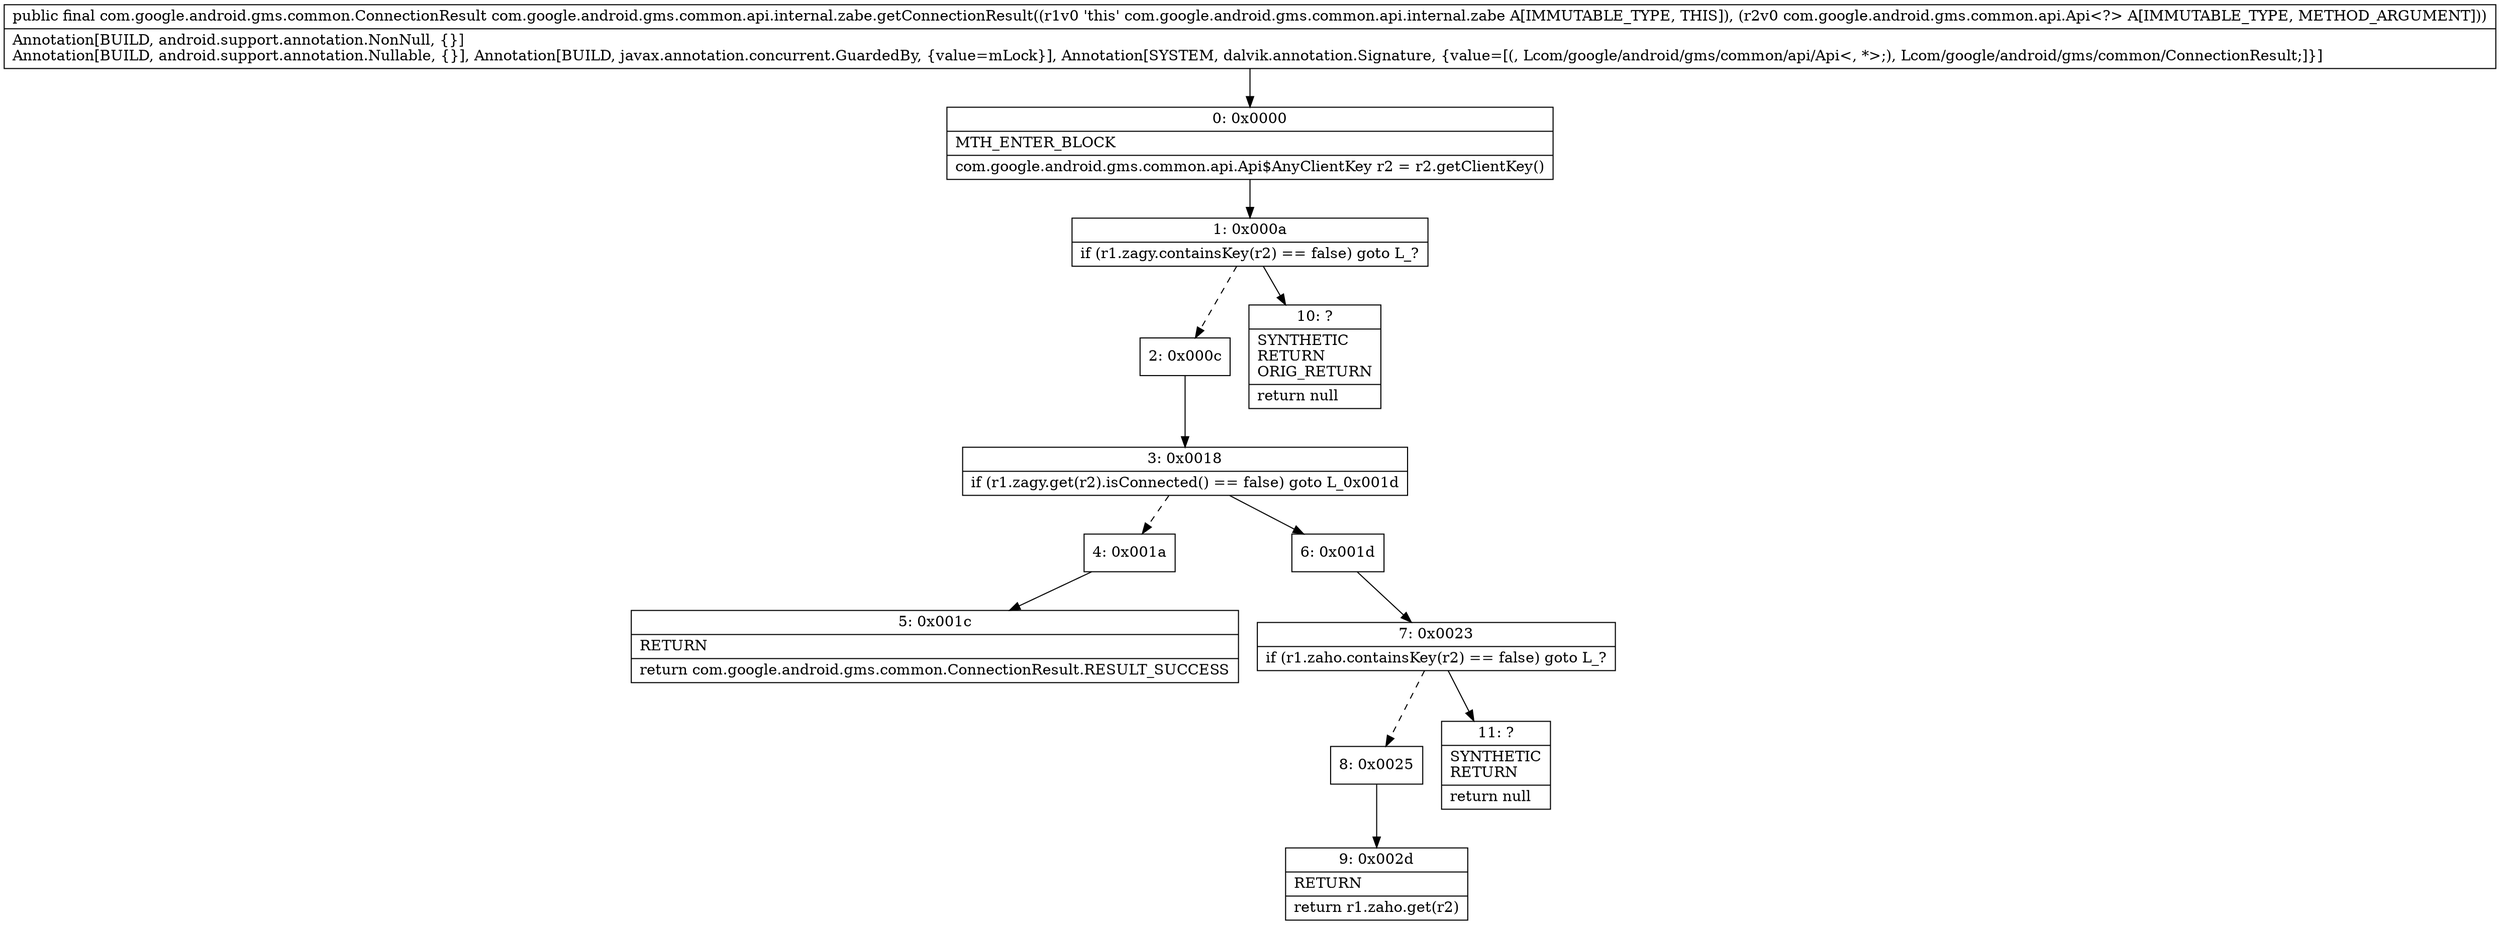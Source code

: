 digraph "CFG forcom.google.android.gms.common.api.internal.zabe.getConnectionResult(Lcom\/google\/android\/gms\/common\/api\/Api;)Lcom\/google\/android\/gms\/common\/ConnectionResult;" {
Node_0 [shape=record,label="{0\:\ 0x0000|MTH_ENTER_BLOCK\l|com.google.android.gms.common.api.Api$AnyClientKey r2 = r2.getClientKey()\l}"];
Node_1 [shape=record,label="{1\:\ 0x000a|if (r1.zagy.containsKey(r2) == false) goto L_?\l}"];
Node_2 [shape=record,label="{2\:\ 0x000c}"];
Node_3 [shape=record,label="{3\:\ 0x0018|if (r1.zagy.get(r2).isConnected() == false) goto L_0x001d\l}"];
Node_4 [shape=record,label="{4\:\ 0x001a}"];
Node_5 [shape=record,label="{5\:\ 0x001c|RETURN\l|return com.google.android.gms.common.ConnectionResult.RESULT_SUCCESS\l}"];
Node_6 [shape=record,label="{6\:\ 0x001d}"];
Node_7 [shape=record,label="{7\:\ 0x0023|if (r1.zaho.containsKey(r2) == false) goto L_?\l}"];
Node_8 [shape=record,label="{8\:\ 0x0025}"];
Node_9 [shape=record,label="{9\:\ 0x002d|RETURN\l|return r1.zaho.get(r2)\l}"];
Node_10 [shape=record,label="{10\:\ ?|SYNTHETIC\lRETURN\lORIG_RETURN\l|return null\l}"];
Node_11 [shape=record,label="{11\:\ ?|SYNTHETIC\lRETURN\l|return null\l}"];
MethodNode[shape=record,label="{public final com.google.android.gms.common.ConnectionResult com.google.android.gms.common.api.internal.zabe.getConnectionResult((r1v0 'this' com.google.android.gms.common.api.internal.zabe A[IMMUTABLE_TYPE, THIS]), (r2v0 com.google.android.gms.common.api.Api\<?\> A[IMMUTABLE_TYPE, METHOD_ARGUMENT]))  | Annotation[BUILD, android.support.annotation.NonNull, \{\}]\lAnnotation[BUILD, android.support.annotation.Nullable, \{\}], Annotation[BUILD, javax.annotation.concurrent.GuardedBy, \{value=mLock\}], Annotation[SYSTEM, dalvik.annotation.Signature, \{value=[(, Lcom\/google\/android\/gms\/common\/api\/Api\<, *\>;), Lcom\/google\/android\/gms\/common\/ConnectionResult;]\}]\l}"];
MethodNode -> Node_0;
Node_0 -> Node_1;
Node_1 -> Node_2[style=dashed];
Node_1 -> Node_10;
Node_2 -> Node_3;
Node_3 -> Node_4[style=dashed];
Node_3 -> Node_6;
Node_4 -> Node_5;
Node_6 -> Node_7;
Node_7 -> Node_8[style=dashed];
Node_7 -> Node_11;
Node_8 -> Node_9;
}

